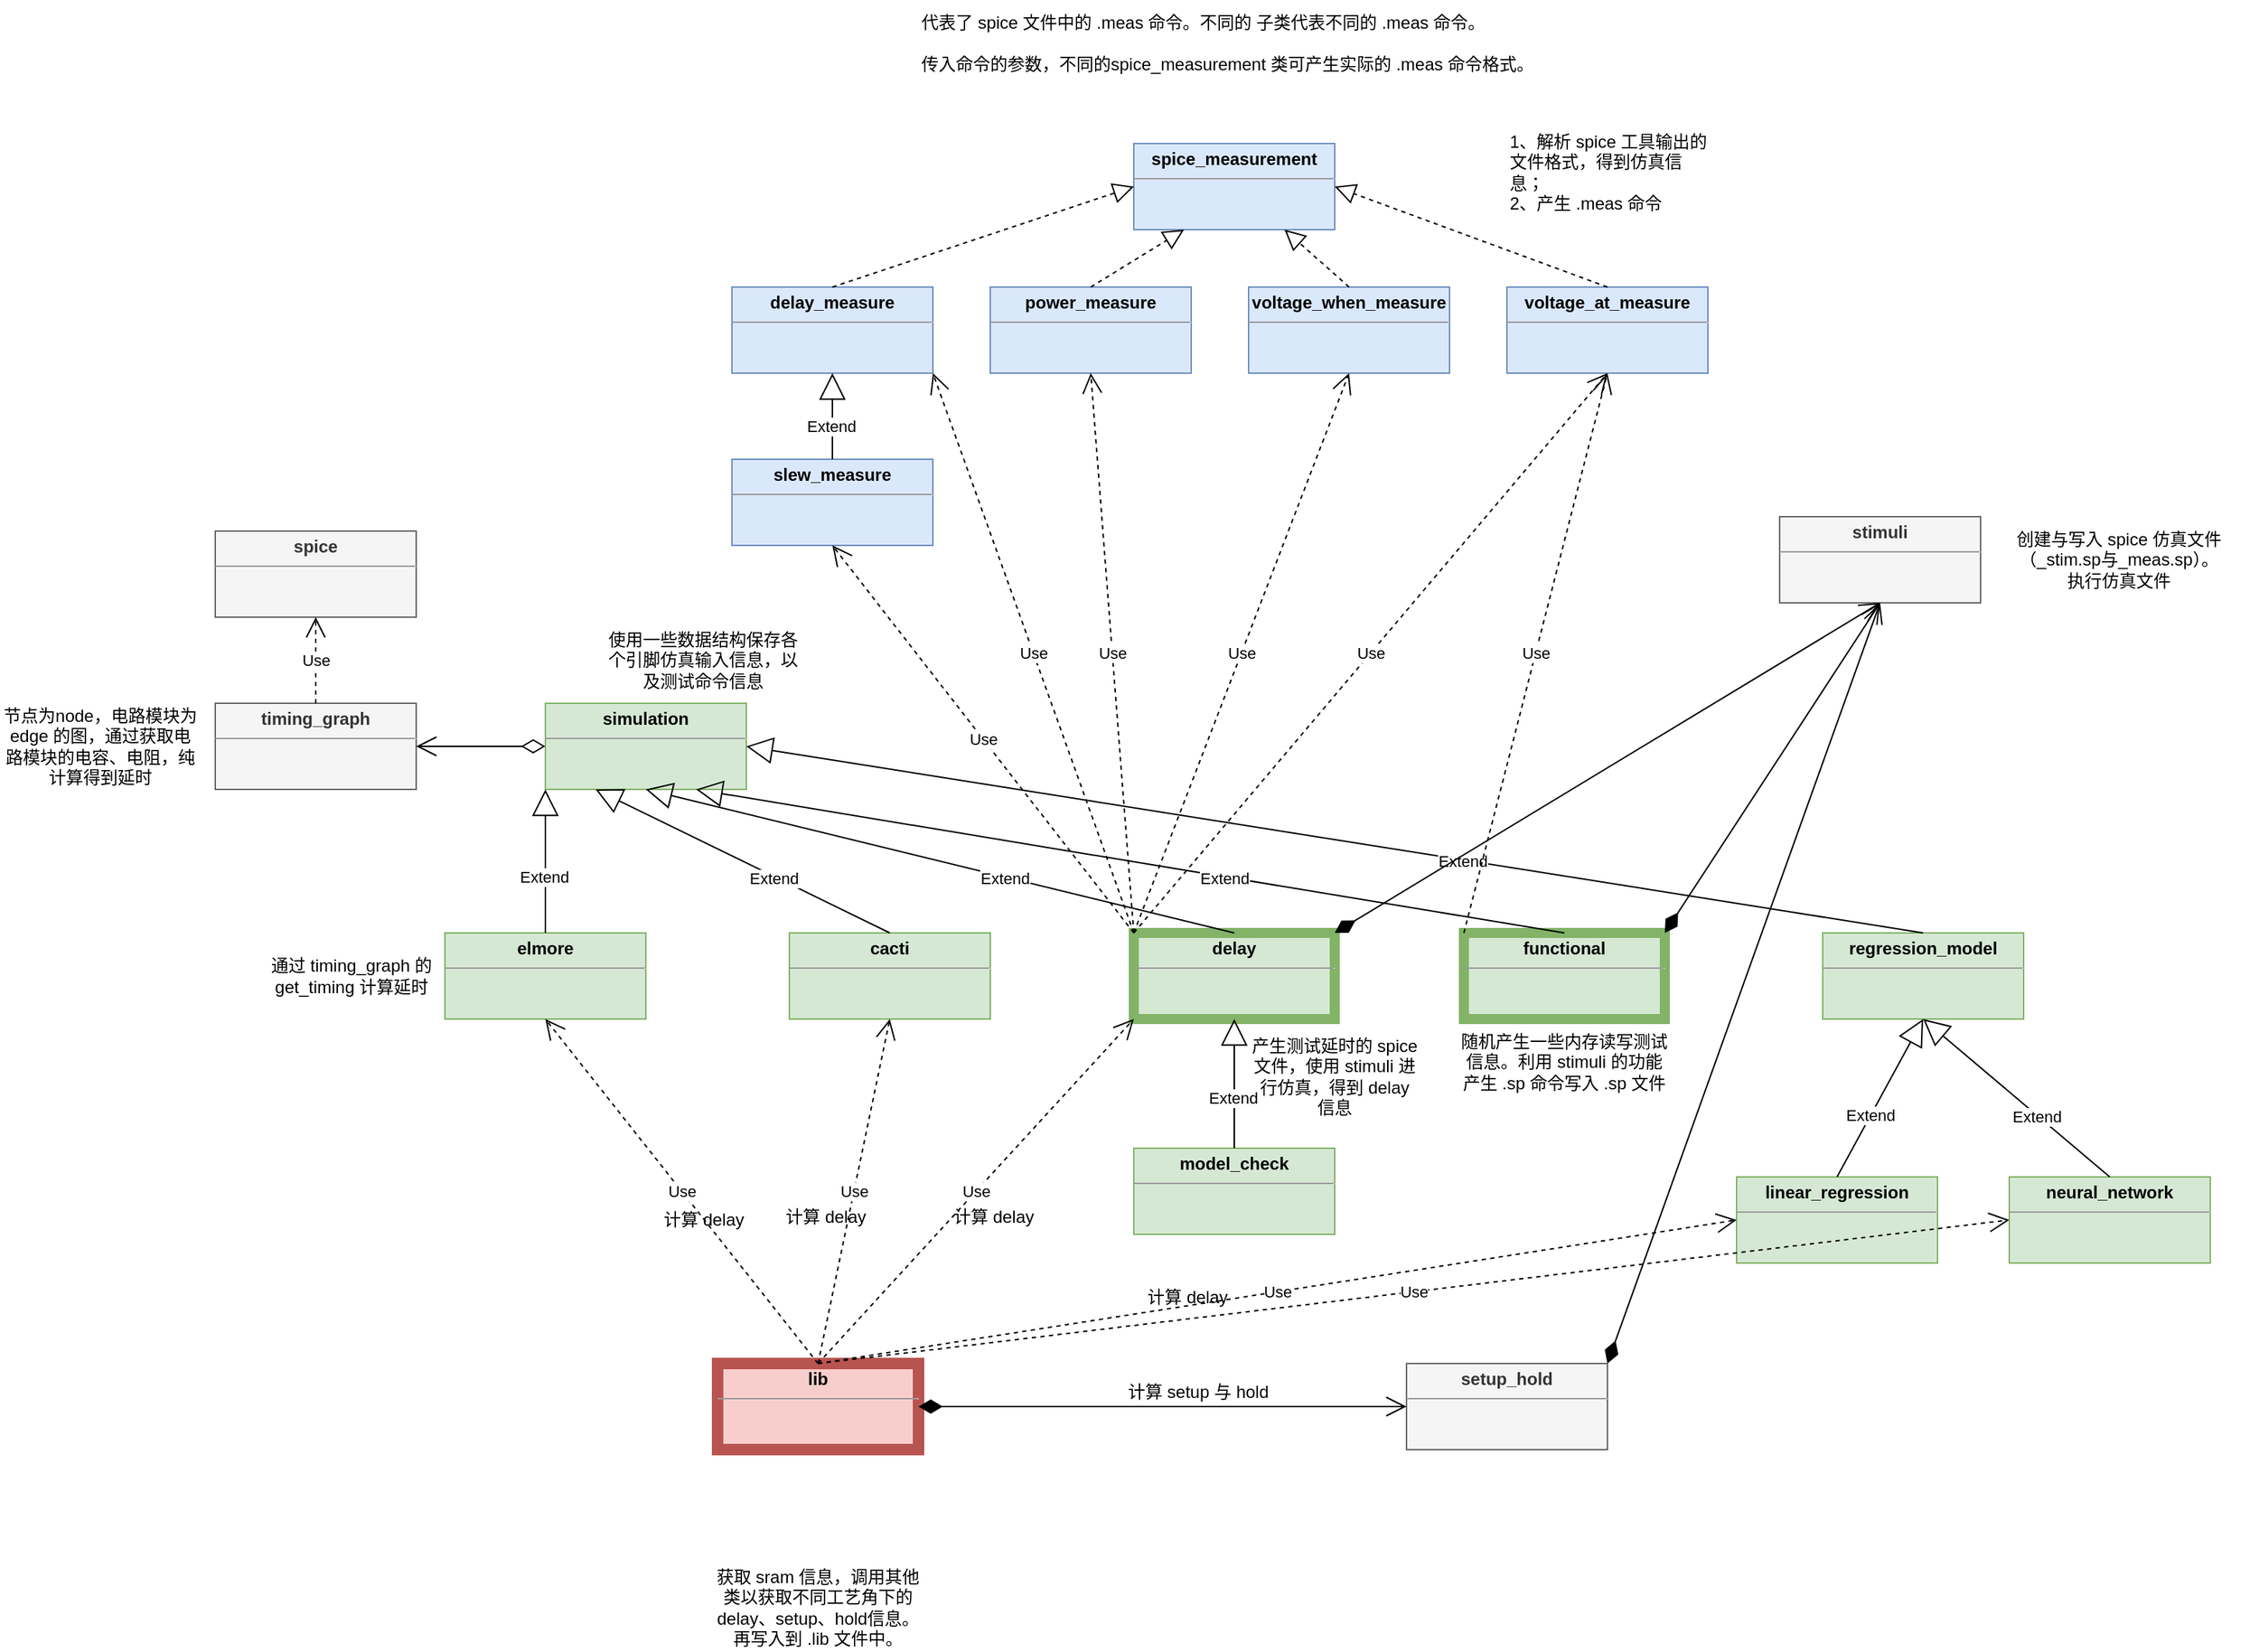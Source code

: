 <mxfile version="13.3.5" type="device"><diagram id="Yh4k4HbgygIKMntQPU1e" name="第 1 页"><mxGraphModel dx="3357" dy="972" grid="1" gridSize="10" guides="1" tooltips="1" connect="1" arrows="1" fold="1" page="1" pageScale="1" pageWidth="1654" pageHeight="2336" math="0" shadow="0"><root><mxCell id="0"/><mxCell id="1" parent="0"/><mxCell id="mQlsT3dzguKEaAhfdbJN-1" value="&lt;p style=&quot;margin: 0px ; margin-top: 4px ; text-align: center&quot;&gt;&lt;b&gt;simulation&lt;/b&gt;&lt;/p&gt;&lt;hr size=&quot;1&quot;&gt;&lt;div style=&quot;height: 2px&quot;&gt;&lt;/div&gt;" style="verticalAlign=top;align=left;overflow=fill;fontSize=12;fontFamily=Helvetica;html=1;fillColor=#d5e8d4;strokeColor=#82b366;" parent="1" vertex="1"><mxGeometry x="-190" y="810" width="140" height="60" as="geometry"/></mxCell><mxCell id="mQlsT3dzguKEaAhfdbJN-3" value="&lt;p style=&quot;margin: 0px ; margin-top: 4px ; text-align: center&quot;&gt;&lt;b&gt;elmore&lt;/b&gt;&lt;/p&gt;&lt;hr size=&quot;1&quot;&gt;&lt;div style=&quot;height: 2px&quot;&gt;&lt;/div&gt;" style="verticalAlign=top;align=left;overflow=fill;fontSize=12;fontFamily=Helvetica;html=1;fillColor=#d5e8d4;strokeColor=#82b366;" parent="1" vertex="1"><mxGeometry x="-260" y="970" width="140" height="60" as="geometry"/></mxCell><mxCell id="mQlsT3dzguKEaAhfdbJN-4" value="&lt;p style=&quot;margin: 0px ; margin-top: 4px ; text-align: center&quot;&gt;&lt;b&gt;cacti&lt;/b&gt;&lt;/p&gt;&lt;hr size=&quot;1&quot;&gt;&lt;div style=&quot;height: 2px&quot;&gt;&lt;/div&gt;" style="verticalAlign=top;align=left;overflow=fill;fontSize=12;fontFamily=Helvetica;html=1;fillColor=#d5e8d4;strokeColor=#82b366;" parent="1" vertex="1"><mxGeometry x="-20" y="970" width="140" height="60" as="geometry"/></mxCell><mxCell id="mQlsT3dzguKEaAhfdbJN-5" value="&lt;p style=&quot;margin: 0px ; margin-top: 4px ; text-align: center&quot;&gt;&lt;b&gt;delay&lt;/b&gt;&lt;/p&gt;&lt;hr size=&quot;1&quot;&gt;&lt;div style=&quot;height: 2px&quot;&gt;&lt;/div&gt;" style="verticalAlign=top;align=left;overflow=fill;fontSize=12;fontFamily=Helvetica;html=1;fillColor=#d5e8d4;strokeColor=#82b366;strokeWidth=7;" parent="1" vertex="1"><mxGeometry x="220" y="970" width="140" height="60" as="geometry"/></mxCell><mxCell id="mQlsT3dzguKEaAhfdbJN-6" value="&lt;p style=&quot;margin: 0px ; margin-top: 4px ; text-align: center&quot;&gt;&lt;b&gt;functional&lt;/b&gt;&lt;/p&gt;&lt;hr size=&quot;1&quot;&gt;&lt;div style=&quot;height: 2px&quot;&gt;&lt;br&gt;&lt;/div&gt;" style="verticalAlign=top;align=left;overflow=fill;fontSize=12;fontFamily=Helvetica;html=1;fillColor=#d5e8d4;strokeColor=#82b366;rounded=0;glass=0;strokeWidth=7;" parent="1" vertex="1"><mxGeometry x="450" y="970" width="140" height="60" as="geometry"/></mxCell><mxCell id="mQlsT3dzguKEaAhfdbJN-7" value="&lt;p style=&quot;margin: 0px ; margin-top: 4px ; text-align: center&quot;&gt;&lt;b&gt;lib&lt;/b&gt;&lt;/p&gt;&lt;hr size=&quot;1&quot;&gt;&lt;div style=&quot;height: 2px&quot;&gt;&lt;/div&gt;" style="verticalAlign=top;align=left;overflow=fill;fontSize=12;fontFamily=Helvetica;html=1;fillColor=#f8cecc;strokeColor=#b85450;strokeWidth=8;" parent="1" vertex="1"><mxGeometry x="-70" y="1270" width="140" height="60" as="geometry"/></mxCell><mxCell id="mQlsT3dzguKEaAhfdbJN-8" value="&lt;p style=&quot;margin: 0px ; margin-top: 4px ; text-align: center&quot;&gt;&lt;b&gt;regression_model&lt;/b&gt;&lt;/p&gt;&lt;hr size=&quot;1&quot;&gt;&lt;div style=&quot;height: 2px&quot;&gt;&lt;/div&gt;" style="verticalAlign=top;align=left;overflow=fill;fontSize=12;fontFamily=Helvetica;html=1;fillColor=#d5e8d4;strokeColor=#82b366;" parent="1" vertex="1"><mxGeometry x="700" y="970" width="140" height="60" as="geometry"/></mxCell><mxCell id="mQlsT3dzguKEaAhfdbJN-9" value="&lt;p style=&quot;margin: 0px ; margin-top: 4px ; text-align: center&quot;&gt;&lt;b&gt;setup_hold&lt;/b&gt;&lt;/p&gt;&lt;hr size=&quot;1&quot;&gt;&lt;div style=&quot;height: 2px&quot;&gt;&lt;/div&gt;" style="verticalAlign=top;align=left;overflow=fill;fontSize=12;fontFamily=Helvetica;html=1;fillColor=#f5f5f5;strokeColor=#666666;fontColor=#333333;" parent="1" vertex="1"><mxGeometry x="410" y="1270" width="140" height="60" as="geometry"/></mxCell><mxCell id="mQlsT3dzguKEaAhfdbJN-10" value="&lt;p style=&quot;margin: 0px ; margin-top: 4px ; text-align: center&quot;&gt;&lt;b&gt;stimuli&lt;/b&gt;&lt;/p&gt;&lt;hr size=&quot;1&quot;&gt;&lt;div style=&quot;height: 2px&quot;&gt;&lt;/div&gt;" style="verticalAlign=top;align=left;overflow=fill;fontSize=12;fontFamily=Helvetica;html=1;fillColor=#f5f5f5;strokeColor=#666666;fontColor=#333333;" parent="1" vertex="1"><mxGeometry x="670" y="680" width="140" height="60" as="geometry"/></mxCell><mxCell id="mQlsT3dzguKEaAhfdbJN-13" value="&lt;p style=&quot;margin: 0px ; margin-top: 4px ; text-align: center&quot;&gt;&lt;b&gt;timing_graph&lt;/b&gt;&lt;/p&gt;&lt;hr size=&quot;1&quot;&gt;&lt;div style=&quot;height: 2px&quot;&gt;&lt;/div&gt;" style="verticalAlign=top;align=left;overflow=fill;fontSize=12;fontFamily=Helvetica;html=1;fillColor=#f5f5f5;strokeColor=#666666;fontColor=#333333;" parent="1" vertex="1"><mxGeometry x="-420" y="810" width="140" height="60" as="geometry"/></mxCell><mxCell id="mQlsT3dzguKEaAhfdbJN-14" value="&lt;p style=&quot;margin: 0px ; margin-top: 4px ; text-align: center&quot;&gt;&lt;b&gt;spice_measurement&lt;/b&gt;&lt;/p&gt;&lt;hr size=&quot;1&quot;&gt;&lt;div style=&quot;height: 2px&quot;&gt;&lt;/div&gt;" style="verticalAlign=top;align=left;overflow=fill;fontSize=12;fontFamily=Helvetica;html=1;fillColor=#dae8fc;strokeColor=#6c8ebf;" parent="1" vertex="1"><mxGeometry x="220" y="420" width="140" height="60" as="geometry"/></mxCell><mxCell id="mQlsT3dzguKEaAhfdbJN-15" value="&lt;p style=&quot;margin: 0px ; margin-top: 4px ; text-align: center&quot;&gt;&lt;b&gt;delay_measure&lt;/b&gt;&lt;/p&gt;&lt;hr size=&quot;1&quot;&gt;&lt;div style=&quot;height: 2px&quot;&gt;&lt;/div&gt;" style="verticalAlign=top;align=left;overflow=fill;fontSize=12;fontFamily=Helvetica;html=1;fillColor=#dae8fc;strokeColor=#6c8ebf;" parent="1" vertex="1"><mxGeometry x="-60" y="520" width="140" height="60" as="geometry"/></mxCell><mxCell id="mQlsT3dzguKEaAhfdbJN-16" value="&lt;p style=&quot;margin: 0px ; margin-top: 4px ; text-align: center&quot;&gt;&lt;b&gt;slew_measure&lt;/b&gt;&lt;/p&gt;&lt;hr size=&quot;1&quot;&gt;&lt;div style=&quot;height: 2px&quot;&gt;&lt;/div&gt;" style="verticalAlign=top;align=left;overflow=fill;fontSize=12;fontFamily=Helvetica;html=1;fillColor=#dae8fc;strokeColor=#6c8ebf;" parent="1" vertex="1"><mxGeometry x="-60" y="640" width="140" height="60" as="geometry"/></mxCell><mxCell id="mQlsT3dzguKEaAhfdbJN-17" value="&lt;p style=&quot;margin: 0px ; margin-top: 4px ; text-align: center&quot;&gt;&lt;b&gt;power_measure&lt;/b&gt;&lt;/p&gt;&lt;hr size=&quot;1&quot;&gt;&lt;div style=&quot;height: 2px&quot;&gt;&lt;/div&gt;" style="verticalAlign=top;align=left;overflow=fill;fontSize=12;fontFamily=Helvetica;html=1;fillColor=#dae8fc;strokeColor=#6c8ebf;" parent="1" vertex="1"><mxGeometry x="120" y="520" width="140" height="60" as="geometry"/></mxCell><mxCell id="mQlsT3dzguKEaAhfdbJN-18" value="&lt;p style=&quot;margin: 0px ; margin-top: 4px ; text-align: center&quot;&gt;&lt;b&gt;voltage_when_measure&lt;/b&gt;&lt;/p&gt;&lt;hr size=&quot;1&quot;&gt;&lt;div style=&quot;height: 2px&quot;&gt;&lt;/div&gt;" style="verticalAlign=top;align=left;overflow=fill;fontSize=12;fontFamily=Helvetica;html=1;fillColor=#dae8fc;strokeColor=#6c8ebf;" parent="1" vertex="1"><mxGeometry x="300" y="520" width="140" height="60" as="geometry"/></mxCell><mxCell id="mQlsT3dzguKEaAhfdbJN-19" value="&lt;p style=&quot;margin: 0px ; margin-top: 4px ; text-align: center&quot;&gt;&lt;b&gt;voltage_at_measure&lt;/b&gt;&lt;/p&gt;&lt;hr size=&quot;1&quot;&gt;&lt;div style=&quot;height: 2px&quot;&gt;&lt;/div&gt;" style="verticalAlign=top;align=left;overflow=fill;fontSize=12;fontFamily=Helvetica;html=1;fillColor=#dae8fc;strokeColor=#6c8ebf;" parent="1" vertex="1"><mxGeometry x="480" y="520" width="140" height="60" as="geometry"/></mxCell><mxCell id="mQlsT3dzguKEaAhfdbJN-20" value="" style="endArrow=block;endSize=16;endFill=0;html=1;exitX=0.5;exitY=0;exitDx=0;exitDy=0;entryX=0.5;entryY=1;entryDx=0;entryDy=0;" parent="1" source="mQlsT3dzguKEaAhfdbJN-16" target="mQlsT3dzguKEaAhfdbJN-15" edge="1"><mxGeometry width="160" relative="1" as="geometry"><mxPoint x="680" y="520" as="sourcePoint"/><mxPoint x="680" y="410" as="targetPoint"/></mxGeometry></mxCell><mxCell id="mQlsT3dzguKEaAhfdbJN-21" value="Extend" style="edgeLabel;html=1;align=center;verticalAlign=middle;resizable=0;points=[];" parent="mQlsT3dzguKEaAhfdbJN-20" vertex="1" connectable="0"><mxGeometry x="-0.217" y="1" relative="1" as="geometry"><mxPoint as="offset"/></mxGeometry></mxCell><mxCell id="mQlsT3dzguKEaAhfdbJN-22" value="" style="endArrow=block;dashed=1;endFill=0;endSize=12;html=1;entryX=0;entryY=0.5;entryDx=0;entryDy=0;exitX=0.5;exitY=0;exitDx=0;exitDy=0;" parent="1" source="mQlsT3dzguKEaAhfdbJN-15" target="mQlsT3dzguKEaAhfdbJN-14" edge="1"><mxGeometry width="160" relative="1" as="geometry"><mxPoint x="360" y="480" as="sourcePoint"/><mxPoint x="520" y="480" as="targetPoint"/></mxGeometry></mxCell><mxCell id="mQlsT3dzguKEaAhfdbJN-23" value="" style="endArrow=block;dashed=1;endFill=0;endSize=12;html=1;entryX=0.25;entryY=1;entryDx=0;entryDy=0;exitX=0.5;exitY=0;exitDx=0;exitDy=0;" parent="1" source="mQlsT3dzguKEaAhfdbJN-17" target="mQlsT3dzguKEaAhfdbJN-14" edge="1"><mxGeometry width="160" relative="1" as="geometry"><mxPoint x="20" y="530" as="sourcePoint"/><mxPoint x="230" y="430" as="targetPoint"/></mxGeometry></mxCell><mxCell id="mQlsT3dzguKEaAhfdbJN-24" value="" style="endArrow=block;dashed=1;endFill=0;endSize=12;html=1;entryX=0.75;entryY=1;entryDx=0;entryDy=0;exitX=0.5;exitY=0;exitDx=0;exitDy=0;" parent="1" source="mQlsT3dzguKEaAhfdbJN-18" target="mQlsT3dzguKEaAhfdbJN-14" edge="1"><mxGeometry width="160" relative="1" as="geometry"><mxPoint x="200" y="530" as="sourcePoint"/><mxPoint x="265" y="460" as="targetPoint"/></mxGeometry></mxCell><mxCell id="mQlsT3dzguKEaAhfdbJN-25" value="" style="endArrow=block;dashed=1;endFill=0;endSize=12;html=1;entryX=1;entryY=0.5;entryDx=0;entryDy=0;exitX=0.5;exitY=0;exitDx=0;exitDy=0;" parent="1" source="mQlsT3dzguKEaAhfdbJN-19" target="mQlsT3dzguKEaAhfdbJN-14" edge="1"><mxGeometry width="160" relative="1" as="geometry"><mxPoint x="480" y="480" as="sourcePoint"/><mxPoint x="275" y="470" as="targetPoint"/></mxGeometry></mxCell><mxCell id="mQlsT3dzguKEaAhfdbJN-29" value="" style="endArrow=block;endSize=16;endFill=0;html=1;exitX=0.5;exitY=0;exitDx=0;exitDy=0;entryX=0;entryY=1;entryDx=0;entryDy=0;" parent="1" source="mQlsT3dzguKEaAhfdbJN-3" target="mQlsT3dzguKEaAhfdbJN-1" edge="1"><mxGeometry width="160" relative="1" as="geometry"><mxPoint x="-20" y="1380" as="sourcePoint"/><mxPoint x="-20" y="1320" as="targetPoint"/><Array as="points"/></mxGeometry></mxCell><mxCell id="mQlsT3dzguKEaAhfdbJN-30" value="Extend" style="edgeLabel;html=1;align=center;verticalAlign=middle;resizable=0;points=[];" parent="mQlsT3dzguKEaAhfdbJN-29" vertex="1" connectable="0"><mxGeometry x="-0.217" y="1" relative="1" as="geometry"><mxPoint as="offset"/></mxGeometry></mxCell><mxCell id="mQlsT3dzguKEaAhfdbJN-31" value="" style="endArrow=block;endSize=16;endFill=0;html=1;exitX=0.5;exitY=0;exitDx=0;exitDy=0;entryX=0.25;entryY=1;entryDx=0;entryDy=0;" parent="1" source="mQlsT3dzguKEaAhfdbJN-4" target="mQlsT3dzguKEaAhfdbJN-1" edge="1"><mxGeometry width="160" relative="1" as="geometry"><mxPoint x="-60" y="980" as="sourcePoint"/><mxPoint x="230" y="890" as="targetPoint"/><Array as="points"/></mxGeometry></mxCell><mxCell id="mQlsT3dzguKEaAhfdbJN-32" value="Extend" style="edgeLabel;html=1;align=center;verticalAlign=middle;resizable=0;points=[];" parent="mQlsT3dzguKEaAhfdbJN-31" vertex="1" connectable="0"><mxGeometry x="-0.217" y="1" relative="1" as="geometry"><mxPoint as="offset"/></mxGeometry></mxCell><mxCell id="mQlsT3dzguKEaAhfdbJN-33" value="" style="endArrow=block;endSize=16;endFill=0;html=1;exitX=0.5;exitY=0;exitDx=0;exitDy=0;entryX=0.5;entryY=1;entryDx=0;entryDy=0;" parent="1" source="mQlsT3dzguKEaAhfdbJN-5" target="mQlsT3dzguKEaAhfdbJN-1" edge="1"><mxGeometry width="160" relative="1" as="geometry"><mxPoint x="120" y="980" as="sourcePoint"/><mxPoint x="265" y="920" as="targetPoint"/><Array as="points"/></mxGeometry></mxCell><mxCell id="mQlsT3dzguKEaAhfdbJN-34" value="Extend" style="edgeLabel;html=1;align=center;verticalAlign=middle;resizable=0;points=[];" parent="mQlsT3dzguKEaAhfdbJN-33" vertex="1" connectable="0"><mxGeometry x="-0.217" y="1" relative="1" as="geometry"><mxPoint as="offset"/></mxGeometry></mxCell><mxCell id="mQlsT3dzguKEaAhfdbJN-35" value="" style="endArrow=block;endSize=16;endFill=0;html=1;exitX=0.5;exitY=0;exitDx=0;exitDy=0;entryX=0.75;entryY=1;entryDx=0;entryDy=0;" parent="1" source="mQlsT3dzguKEaAhfdbJN-6" target="mQlsT3dzguKEaAhfdbJN-1" edge="1"><mxGeometry width="160" relative="1" as="geometry"><mxPoint x="130" y="990" as="sourcePoint"/><mxPoint x="275" y="930" as="targetPoint"/><Array as="points"/></mxGeometry></mxCell><mxCell id="mQlsT3dzguKEaAhfdbJN-36" value="Extend" style="edgeLabel;html=1;align=center;verticalAlign=middle;resizable=0;points=[];" parent="mQlsT3dzguKEaAhfdbJN-35" vertex="1" connectable="0"><mxGeometry x="-0.217" y="1" relative="1" as="geometry"><mxPoint as="offset"/></mxGeometry></mxCell><mxCell id="mQlsT3dzguKEaAhfdbJN-37" value="" style="endArrow=block;endSize=16;endFill=0;html=1;exitX=0.5;exitY=0;exitDx=0;exitDy=0;entryX=1;entryY=0.5;entryDx=0;entryDy=0;" parent="1" source="mQlsT3dzguKEaAhfdbJN-8" target="mQlsT3dzguKEaAhfdbJN-1" edge="1"><mxGeometry width="160" relative="1" as="geometry"><mxPoint x="480" y="980" as="sourcePoint"/><mxPoint x="335" y="920" as="targetPoint"/><Array as="points"/></mxGeometry></mxCell><mxCell id="mQlsT3dzguKEaAhfdbJN-38" value="Extend" style="edgeLabel;html=1;align=center;verticalAlign=middle;resizable=0;points=[];" parent="mQlsT3dzguKEaAhfdbJN-37" vertex="1" connectable="0"><mxGeometry x="-0.217" y="1" relative="1" as="geometry"><mxPoint as="offset"/></mxGeometry></mxCell><mxCell id="mQlsT3dzguKEaAhfdbJN-39" value="&lt;p style=&quot;margin: 0px ; margin-top: 4px ; text-align: center&quot;&gt;&lt;b&gt;model_check&lt;/b&gt;&lt;/p&gt;&lt;hr size=&quot;1&quot;&gt;&lt;div style=&quot;height: 2px&quot;&gt;&lt;/div&gt;" style="verticalAlign=top;align=left;overflow=fill;fontSize=12;fontFamily=Helvetica;html=1;fillColor=#d5e8d4;strokeColor=#82b366;" parent="1" vertex="1"><mxGeometry x="220" y="1120" width="140" height="60" as="geometry"/></mxCell><mxCell id="mQlsT3dzguKEaAhfdbJN-42" value="" style="endArrow=block;endSize=16;endFill=0;html=1;exitX=0.5;exitY=0;exitDx=0;exitDy=0;entryX=0.5;entryY=1;entryDx=0;entryDy=0;" parent="1" source="mQlsT3dzguKEaAhfdbJN-39" target="mQlsT3dzguKEaAhfdbJN-5" edge="1"><mxGeometry width="160" relative="1" as="geometry"><mxPoint x="120" y="980" as="sourcePoint"/><mxPoint x="265" y="920" as="targetPoint"/><Array as="points"/></mxGeometry></mxCell><mxCell id="mQlsT3dzguKEaAhfdbJN-43" value="Extend" style="edgeLabel;html=1;align=center;verticalAlign=middle;resizable=0;points=[];" parent="mQlsT3dzguKEaAhfdbJN-42" vertex="1" connectable="0"><mxGeometry x="-0.217" y="1" relative="1" as="geometry"><mxPoint as="offset"/></mxGeometry></mxCell><mxCell id="mQlsT3dzguKEaAhfdbJN-44" value="&lt;p style=&quot;margin: 0px ; margin-top: 4px ; text-align: center&quot;&gt;&lt;b&gt;neural_network&lt;/b&gt;&lt;/p&gt;&lt;hr size=&quot;1&quot;&gt;&lt;div style=&quot;height: 2px&quot;&gt;&lt;/div&gt;" style="verticalAlign=top;align=left;overflow=fill;fontSize=12;fontFamily=Helvetica;html=1;fillColor=#d5e8d4;strokeColor=#82b366;" parent="1" vertex="1"><mxGeometry x="830" y="1140" width="140" height="60" as="geometry"/></mxCell><mxCell id="mQlsT3dzguKEaAhfdbJN-45" value="" style="endArrow=block;endSize=16;endFill=0;html=1;exitX=0.5;exitY=0;exitDx=0;exitDy=0;entryX=0.5;entryY=1;entryDx=0;entryDy=0;" parent="1" source="mQlsT3dzguKEaAhfdbJN-44" target="mQlsT3dzguKEaAhfdbJN-8" edge="1"><mxGeometry width="160" relative="1" as="geometry"><mxPoint x="300" y="1110" as="sourcePoint"/><mxPoint x="300" y="1040" as="targetPoint"/><Array as="points"/></mxGeometry></mxCell><mxCell id="mQlsT3dzguKEaAhfdbJN-46" value="Extend" style="edgeLabel;html=1;align=center;verticalAlign=middle;resizable=0;points=[];" parent="mQlsT3dzguKEaAhfdbJN-45" vertex="1" connectable="0"><mxGeometry x="-0.217" y="1" relative="1" as="geometry"><mxPoint as="offset"/></mxGeometry></mxCell><mxCell id="mQlsT3dzguKEaAhfdbJN-48" value="Use" style="endArrow=open;endSize=12;dashed=1;html=1;exitX=0.5;exitY=0;exitDx=0;exitDy=0;entryX=0;entryY=1;entryDx=0;entryDy=0;" parent="1" source="mQlsT3dzguKEaAhfdbJN-7" target="mQlsT3dzguKEaAhfdbJN-5" edge="1"><mxGeometry width="160" relative="1" as="geometry"><mxPoint x="10" y="1310" as="sourcePoint"/><mxPoint x="-180" y="1370.0" as="targetPoint"/></mxGeometry></mxCell><mxCell id="mQlsT3dzguKEaAhfdbJN-51" value="Use" style="endArrow=open;endSize=12;dashed=1;html=1;exitX=0;exitY=0;exitDx=0;exitDy=0;entryX=0.5;entryY=1;entryDx=0;entryDy=0;" parent="1" source="mQlsT3dzguKEaAhfdbJN-5" target="mQlsT3dzguKEaAhfdbJN-16" edge="1"><mxGeometry width="160" relative="1" as="geometry"><mxPoint x="60" y="1250" as="sourcePoint"/><mxPoint x="230" y="1040" as="targetPoint"/></mxGeometry></mxCell><mxCell id="mQlsT3dzguKEaAhfdbJN-52" value="Use" style="endArrow=open;endSize=12;dashed=1;html=1;entryX=1;entryY=1;entryDx=0;entryDy=0;" parent="1" target="mQlsT3dzguKEaAhfdbJN-15" edge="1"><mxGeometry width="160" relative="1" as="geometry"><mxPoint x="220" y="970" as="sourcePoint"/><mxPoint x="20" y="710" as="targetPoint"/></mxGeometry></mxCell><mxCell id="mQlsT3dzguKEaAhfdbJN-53" value="Use" style="endArrow=open;endSize=12;dashed=1;html=1;entryX=0.5;entryY=1;entryDx=0;entryDy=0;" parent="1" target="mQlsT3dzguKEaAhfdbJN-17" edge="1"><mxGeometry width="160" relative="1" as="geometry"><mxPoint x="220" y="970" as="sourcePoint"/><mxPoint x="30" y="720" as="targetPoint"/></mxGeometry></mxCell><mxCell id="mQlsT3dzguKEaAhfdbJN-54" value="Use" style="endArrow=open;endSize=12;dashed=1;html=1;entryX=0.5;entryY=1;entryDx=0;entryDy=0;exitX=0;exitY=0;exitDx=0;exitDy=0;" parent="1" source="mQlsT3dzguKEaAhfdbJN-5" target="mQlsT3dzguKEaAhfdbJN-18" edge="1"><mxGeometry width="160" relative="1" as="geometry"><mxPoint x="230" y="980" as="sourcePoint"/><mxPoint x="200" y="590" as="targetPoint"/></mxGeometry></mxCell><mxCell id="mQlsT3dzguKEaAhfdbJN-55" value="Use" style="endArrow=open;endSize=12;dashed=1;html=1;entryX=0.5;entryY=1;entryDx=0;entryDy=0;" parent="1" target="mQlsT3dzguKEaAhfdbJN-19" edge="1"><mxGeometry width="160" relative="1" as="geometry"><mxPoint x="220" y="970" as="sourcePoint"/><mxPoint x="380" y="590" as="targetPoint"/></mxGeometry></mxCell><mxCell id="mQlsT3dzguKEaAhfdbJN-56" value="Use" style="endArrow=open;endSize=12;dashed=1;html=1;entryX=0.5;entryY=1;entryDx=0;entryDy=0;exitX=0;exitY=0;exitDx=0;exitDy=0;" parent="1" source="mQlsT3dzguKEaAhfdbJN-6" target="mQlsT3dzguKEaAhfdbJN-19" edge="1"><mxGeometry width="160" relative="1" as="geometry"><mxPoint x="230" y="980" as="sourcePoint"/><mxPoint x="560" y="590" as="targetPoint"/></mxGeometry></mxCell><mxCell id="mQlsT3dzguKEaAhfdbJN-57" value="" style="endArrow=open;html=1;endSize=12;startArrow=diamondThin;startSize=14;startFill=0;edgeStyle=orthogonalEdgeStyle;align=left;verticalAlign=bottom;entryX=1;entryY=0.5;entryDx=0;entryDy=0;exitX=0;exitY=0.5;exitDx=0;exitDy=0;" parent="1" target="mQlsT3dzguKEaAhfdbJN-13" edge="1" source="mQlsT3dzguKEaAhfdbJN-1"><mxGeometry x="-0.75" y="-20" relative="1" as="geometry"><mxPoint x="-150" y="840" as="sourcePoint"/><mxPoint x="580" y="940" as="targetPoint"/><mxPoint as="offset"/></mxGeometry></mxCell><mxCell id="mQlsT3dzguKEaAhfdbJN-59" value="&lt;p style=&quot;margin: 0px ; margin-top: 4px ; text-align: center&quot;&gt;&lt;b&gt;spice&lt;/b&gt;&lt;/p&gt;&lt;hr size=&quot;1&quot;&gt;&lt;div style=&quot;height: 2px&quot;&gt;&lt;/div&gt;" style="verticalAlign=top;align=left;overflow=fill;fontSize=12;fontFamily=Helvetica;html=1;fillColor=#f5f5f5;strokeColor=#666666;fontColor=#333333;" parent="1" vertex="1"><mxGeometry x="-420" y="690" width="140" height="60" as="geometry"/></mxCell><mxCell id="mQlsT3dzguKEaAhfdbJN-60" value="Use" style="endArrow=open;endSize=12;dashed=1;html=1;entryX=0.5;entryY=1;entryDx=0;entryDy=0;exitX=0.5;exitY=0;exitDx=0;exitDy=0;" parent="1" source="mQlsT3dzguKEaAhfdbJN-13" target="mQlsT3dzguKEaAhfdbJN-59" edge="1"><mxGeometry width="160" relative="1" as="geometry"><mxPoint x="230" y="980" as="sourcePoint"/><mxPoint x="90" y="590" as="targetPoint"/></mxGeometry></mxCell><mxCell id="mQlsT3dzguKEaAhfdbJN-66" value="" style="endArrow=open;html=1;endSize=12;startArrow=diamondThin;startSize=14;startFill=1;align=left;verticalAlign=bottom;exitX=1;exitY=0;exitDx=0;exitDy=0;entryX=0.5;entryY=1;entryDx=0;entryDy=0;" parent="1" source="mQlsT3dzguKEaAhfdbJN-5" target="mQlsT3dzguKEaAhfdbJN-10" edge="1"><mxGeometry x="-1" y="3" relative="1" as="geometry"><mxPoint x="860" y="810" as="sourcePoint"/><mxPoint x="730" y="890" as="targetPoint"/></mxGeometry></mxCell><mxCell id="mQlsT3dzguKEaAhfdbJN-67" value="" style="endArrow=open;html=1;endSize=12;startArrow=diamondThin;startSize=14;startFill=1;align=left;verticalAlign=bottom;exitX=1;exitY=0;exitDx=0;exitDy=0;entryX=0.5;entryY=1;entryDx=0;entryDy=0;" parent="1" source="mQlsT3dzguKEaAhfdbJN-6" target="mQlsT3dzguKEaAhfdbJN-10" edge="1"><mxGeometry x="-1" y="3" relative="1" as="geometry"><mxPoint x="370" y="980" as="sourcePoint"/><mxPoint x="680" y="750" as="targetPoint"/></mxGeometry></mxCell><mxCell id="mQlsT3dzguKEaAhfdbJN-68" value="" style="endArrow=open;html=1;endSize=12;startArrow=diamondThin;startSize=14;startFill=1;align=left;verticalAlign=bottom;exitX=1;exitY=0;exitDx=0;exitDy=0;" parent="1" source="mQlsT3dzguKEaAhfdbJN-9" edge="1"><mxGeometry x="-1" y="3" relative="1" as="geometry"><mxPoint x="600" y="980" as="sourcePoint"/><mxPoint x="740" y="740" as="targetPoint"/></mxGeometry></mxCell><mxCell id="mQlsT3dzguKEaAhfdbJN-69" value="&lt;p style=&quot;margin: 0px ; margin-top: 4px ; text-align: center&quot;&gt;&lt;b&gt;linear_regression&lt;/b&gt;&lt;/p&gt;&lt;hr size=&quot;1&quot;&gt;&lt;div style=&quot;height: 2px&quot;&gt;&lt;/div&gt;" style="verticalAlign=top;align=left;overflow=fill;fontSize=12;fontFamily=Helvetica;html=1;fillColor=#d5e8d4;strokeColor=#82b366;" parent="1" vertex="1"><mxGeometry x="640" y="1140" width="140" height="60" as="geometry"/></mxCell><mxCell id="mQlsT3dzguKEaAhfdbJN-70" value="" style="endArrow=block;endSize=16;endFill=0;html=1;exitX=0.5;exitY=0;exitDx=0;exitDy=0;entryX=0.5;entryY=1;entryDx=0;entryDy=0;" parent="1" source="mQlsT3dzguKEaAhfdbJN-69" target="mQlsT3dzguKEaAhfdbJN-8" edge="1"><mxGeometry width="160" relative="1" as="geometry"><mxPoint x="910" y="1150" as="sourcePoint"/><mxPoint x="780" y="1040" as="targetPoint"/><Array as="points"/></mxGeometry></mxCell><mxCell id="mQlsT3dzguKEaAhfdbJN-71" value="Extend" style="edgeLabel;html=1;align=center;verticalAlign=middle;resizable=0;points=[];" parent="mQlsT3dzguKEaAhfdbJN-70" vertex="1" connectable="0"><mxGeometry x="-0.217" y="1" relative="1" as="geometry"><mxPoint as="offset"/></mxGeometry></mxCell><mxCell id="mQlsT3dzguKEaAhfdbJN-72" value="Use" style="endArrow=open;endSize=12;dashed=1;html=1;exitX=0.5;exitY=0;exitDx=0;exitDy=0;entryX=0.5;entryY=1;entryDx=0;entryDy=0;" parent="1" source="mQlsT3dzguKEaAhfdbJN-7" target="mQlsT3dzguKEaAhfdbJN-4" edge="1"><mxGeometry width="160" relative="1" as="geometry"><mxPoint x="10" y="1280.0" as="sourcePoint"/><mxPoint x="230" y="1040.0" as="targetPoint"/></mxGeometry></mxCell><mxCell id="mQlsT3dzguKEaAhfdbJN-73" value="Use" style="endArrow=open;endSize=12;dashed=1;html=1;entryX=0.5;entryY=1;entryDx=0;entryDy=0;exitX=0.5;exitY=0;exitDx=0;exitDy=0;" parent="1" source="mQlsT3dzguKEaAhfdbJN-7" target="mQlsT3dzguKEaAhfdbJN-3" edge="1"><mxGeometry width="160" relative="1" as="geometry"><mxPoint x="70" y="1270" as="sourcePoint"/><mxPoint x="60" y="1040.0" as="targetPoint"/></mxGeometry></mxCell><mxCell id="mQlsT3dzguKEaAhfdbJN-74" value="Use" style="endArrow=open;endSize=12;dashed=1;html=1;entryX=0;entryY=0.5;entryDx=0;entryDy=0;exitX=0.5;exitY=0;exitDx=0;exitDy=0;" parent="1" source="mQlsT3dzguKEaAhfdbJN-7" target="mQlsT3dzguKEaAhfdbJN-69" edge="1"><mxGeometry width="160" relative="1" as="geometry"><mxPoint x="70" y="1270" as="sourcePoint"/><mxPoint x="70" y="1050.0" as="targetPoint"/></mxGeometry></mxCell><mxCell id="mQlsT3dzguKEaAhfdbJN-75" value="Use" style="endArrow=open;endSize=12;dashed=1;html=1;entryX=0;entryY=0.5;entryDx=0;entryDy=0;exitX=0.5;exitY=0;exitDx=0;exitDy=0;" parent="1" source="mQlsT3dzguKEaAhfdbJN-7" target="mQlsT3dzguKEaAhfdbJN-44" edge="1"><mxGeometry width="160" relative="1" as="geometry"><mxPoint x="70" y="1270" as="sourcePoint"/><mxPoint x="80" y="1060.0" as="targetPoint"/></mxGeometry></mxCell><mxCell id="mQlsT3dzguKEaAhfdbJN-76" value="" style="endArrow=open;html=1;endSize=12;startArrow=diamondThin;startSize=14;startFill=1;align=left;verticalAlign=bottom;exitX=1;exitY=0.5;exitDx=0;exitDy=0;entryX=0;entryY=0.5;entryDx=0;entryDy=0;" parent="1" source="mQlsT3dzguKEaAhfdbJN-7" target="mQlsT3dzguKEaAhfdbJN-9" edge="1"><mxGeometry x="-1" y="3" relative="1" as="geometry"><mxPoint x="560" y="1280.0" as="sourcePoint"/><mxPoint x="750" y="750" as="targetPoint"/></mxGeometry></mxCell><mxCell id="E_A2U-O-g9xPpnHlQSZT-1" value="计算 setup 与 hold" style="text;html=1;strokeColor=none;fillColor=none;align=center;verticalAlign=middle;whiteSpace=wrap;rounded=0;" parent="1" vertex="1"><mxGeometry x="200" y="1280" width="130" height="20" as="geometry"/></mxCell><mxCell id="E_A2U-O-g9xPpnHlQSZT-2" value="计算 delay" style="text;html=1;strokeColor=none;fillColor=none;align=center;verticalAlign=middle;whiteSpace=wrap;rounded=0;" parent="1" vertex="1"><mxGeometry x="-122.5" y="1160" width="85" height="20" as="geometry"/></mxCell><mxCell id="E_A2U-O-g9xPpnHlQSZT-3" value="计算 delay" style="text;html=1;strokeColor=none;fillColor=none;align=center;verticalAlign=middle;whiteSpace=wrap;rounded=0;" parent="1" vertex="1"><mxGeometry x="-37.5" y="1158" width="85" height="20" as="geometry"/></mxCell><mxCell id="E_A2U-O-g9xPpnHlQSZT-7" value="计算 delay" style="text;html=1;strokeColor=none;fillColor=none;align=center;verticalAlign=middle;whiteSpace=wrap;rounded=0;" parent="1" vertex="1"><mxGeometry x="80" y="1158" width="85" height="20" as="geometry"/></mxCell><mxCell id="E_A2U-O-g9xPpnHlQSZT-8" value="计算 delay" style="text;html=1;strokeColor=none;fillColor=none;align=center;verticalAlign=middle;whiteSpace=wrap;rounded=0;" parent="1" vertex="1"><mxGeometry x="215" y="1214" width="85" height="20" as="geometry"/></mxCell><mxCell id="m5DxzuVnuzkRNh9TdMwD-1" value="随机产生一些内存读写测试信息。利用 stimuli 的功能产生 .sp 命令写入 .sp 文件" style="text;html=1;strokeColor=none;fillColor=none;align=center;verticalAlign=middle;whiteSpace=wrap;rounded=0;" parent="1" vertex="1"><mxGeometry x="445" y="1040" width="150" height="40" as="geometry"/></mxCell><mxCell id="hKE8qj8XE14Kd2NWWBoI-1" value="产生测试延时的 spice 文件，使用 stimuli 进行仿真，得到 delay 信息" style="text;html=1;strokeColor=none;fillColor=none;align=center;verticalAlign=middle;whiteSpace=wrap;rounded=0;" parent="1" vertex="1"><mxGeometry x="300" y="1060" width="120" height="20" as="geometry"/></mxCell><mxCell id="hKE8qj8XE14Kd2NWWBoI-2" value="使用一些数据结构保存各个引脚仿真输入信息，以及测试命令信息" style="text;html=1;strokeColor=none;fillColor=none;align=center;verticalAlign=middle;whiteSpace=wrap;rounded=0;" parent="1" vertex="1"><mxGeometry x="-150" y="760" width="140" height="40" as="geometry"/></mxCell><mxCell id="yu0EWamwgBGU-ZeoLl8x-1" value="获取 sram 信息，调用其他类以获取不同工艺角下的delay、setup、hold信息。&lt;br&gt;再写入到 .lib 文件中。" style="text;html=1;strokeColor=none;fillColor=none;align=center;verticalAlign=middle;whiteSpace=wrap;rounded=0;" parent="1" vertex="1"><mxGeometry x="-75" y="1410" width="150" height="60" as="geometry"/></mxCell><mxCell id="yu0EWamwgBGU-ZeoLl8x-2" value="通过 timing_graph 的 get_timing 计算延时" style="text;html=1;strokeColor=none;fillColor=none;align=center;verticalAlign=middle;whiteSpace=wrap;rounded=0;" parent="1" vertex="1"><mxGeometry x="-390" y="970" width="130" height="60" as="geometry"/></mxCell><mxCell id="yu0EWamwgBGU-ZeoLl8x-3" value="节点为node，电路模块为 edge 的图，通过获取电路模块的电容、电阻，纯计算得到延时" style="text;html=1;strokeColor=none;fillColor=none;align=center;verticalAlign=middle;whiteSpace=wrap;rounded=0;" parent="1" vertex="1"><mxGeometry x="-570" y="810" width="140" height="60" as="geometry"/></mxCell><mxCell id="yu0EWamwgBGU-ZeoLl8x-4" value="代表了 spice 文件中的 .meas 命令。不同的 子类代表不同的 .meas 命令。&lt;br&gt;&lt;br&gt;传入命令的参数，不同的spice_measurement 类可产生实际的 .meas 命令格式。" style="text;html=1;strokeColor=none;fillColor=none;align=left;verticalAlign=middle;whiteSpace=wrap;rounded=0;" parent="1" vertex="1"><mxGeometry x="70" y="320" width="430" height="60" as="geometry"/></mxCell><mxCell id="yu0EWamwgBGU-ZeoLl8x-5" value="1、解析 spice 工具输出的文件格式，得到仿真信息；&lt;br&gt;2、产生 .meas 命令" style="text;html=1;strokeColor=none;fillColor=none;align=left;verticalAlign=middle;whiteSpace=wrap;rounded=0;" parent="1" vertex="1"><mxGeometry x="480" y="400" width="140" height="80" as="geometry"/></mxCell><mxCell id="yu0EWamwgBGU-ZeoLl8x-8" value="创建与写入 spice 仿真文件（_stim.sp与_meas.sp）。&lt;br&gt;执行仿真文件" style="text;html=1;strokeColor=none;fillColor=none;align=center;verticalAlign=middle;whiteSpace=wrap;rounded=0;" parent="1" vertex="1"><mxGeometry x="810" y="680" width="193" height="60" as="geometry"/></mxCell></root></mxGraphModel></diagram></mxfile>
